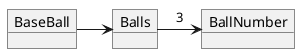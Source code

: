 @startuml

object "BaseBall" as bb
object "Balls" as bs
object "BallNumber" as bn

bb -right-> bs
bs -right-> bn : 3

@enduml
